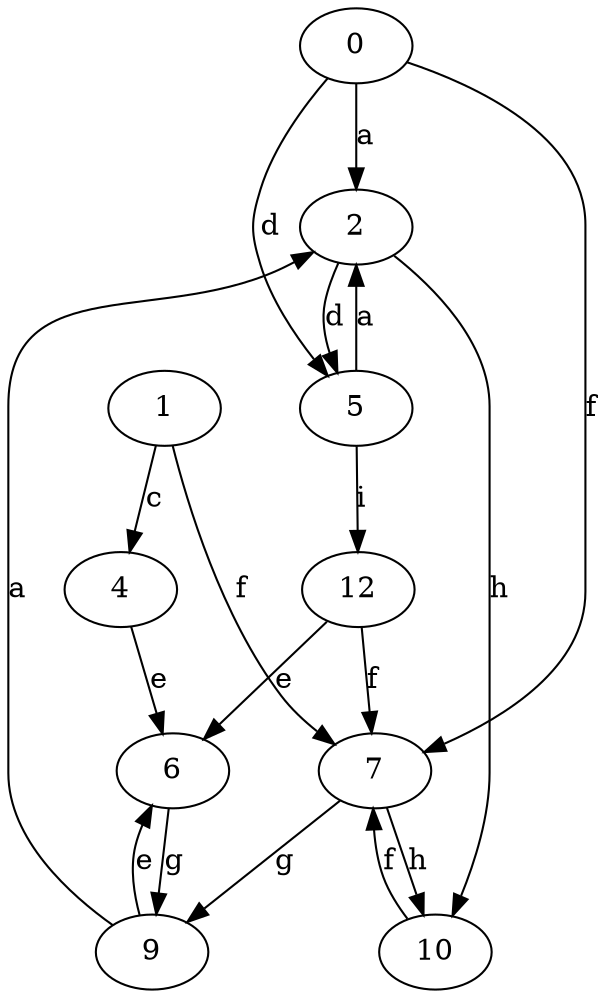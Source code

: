 strict digraph  {
0;
1;
2;
4;
5;
6;
7;
9;
10;
12;
0 -> 2  [label=a];
0 -> 5  [label=d];
0 -> 7  [label=f];
1 -> 4  [label=c];
1 -> 7  [label=f];
2 -> 5  [label=d];
2 -> 10  [label=h];
4 -> 6  [label=e];
5 -> 2  [label=a];
5 -> 12  [label=i];
6 -> 9  [label=g];
7 -> 9  [label=g];
7 -> 10  [label=h];
9 -> 2  [label=a];
9 -> 6  [label=e];
10 -> 7  [label=f];
12 -> 6  [label=e];
12 -> 7  [label=f];
}
